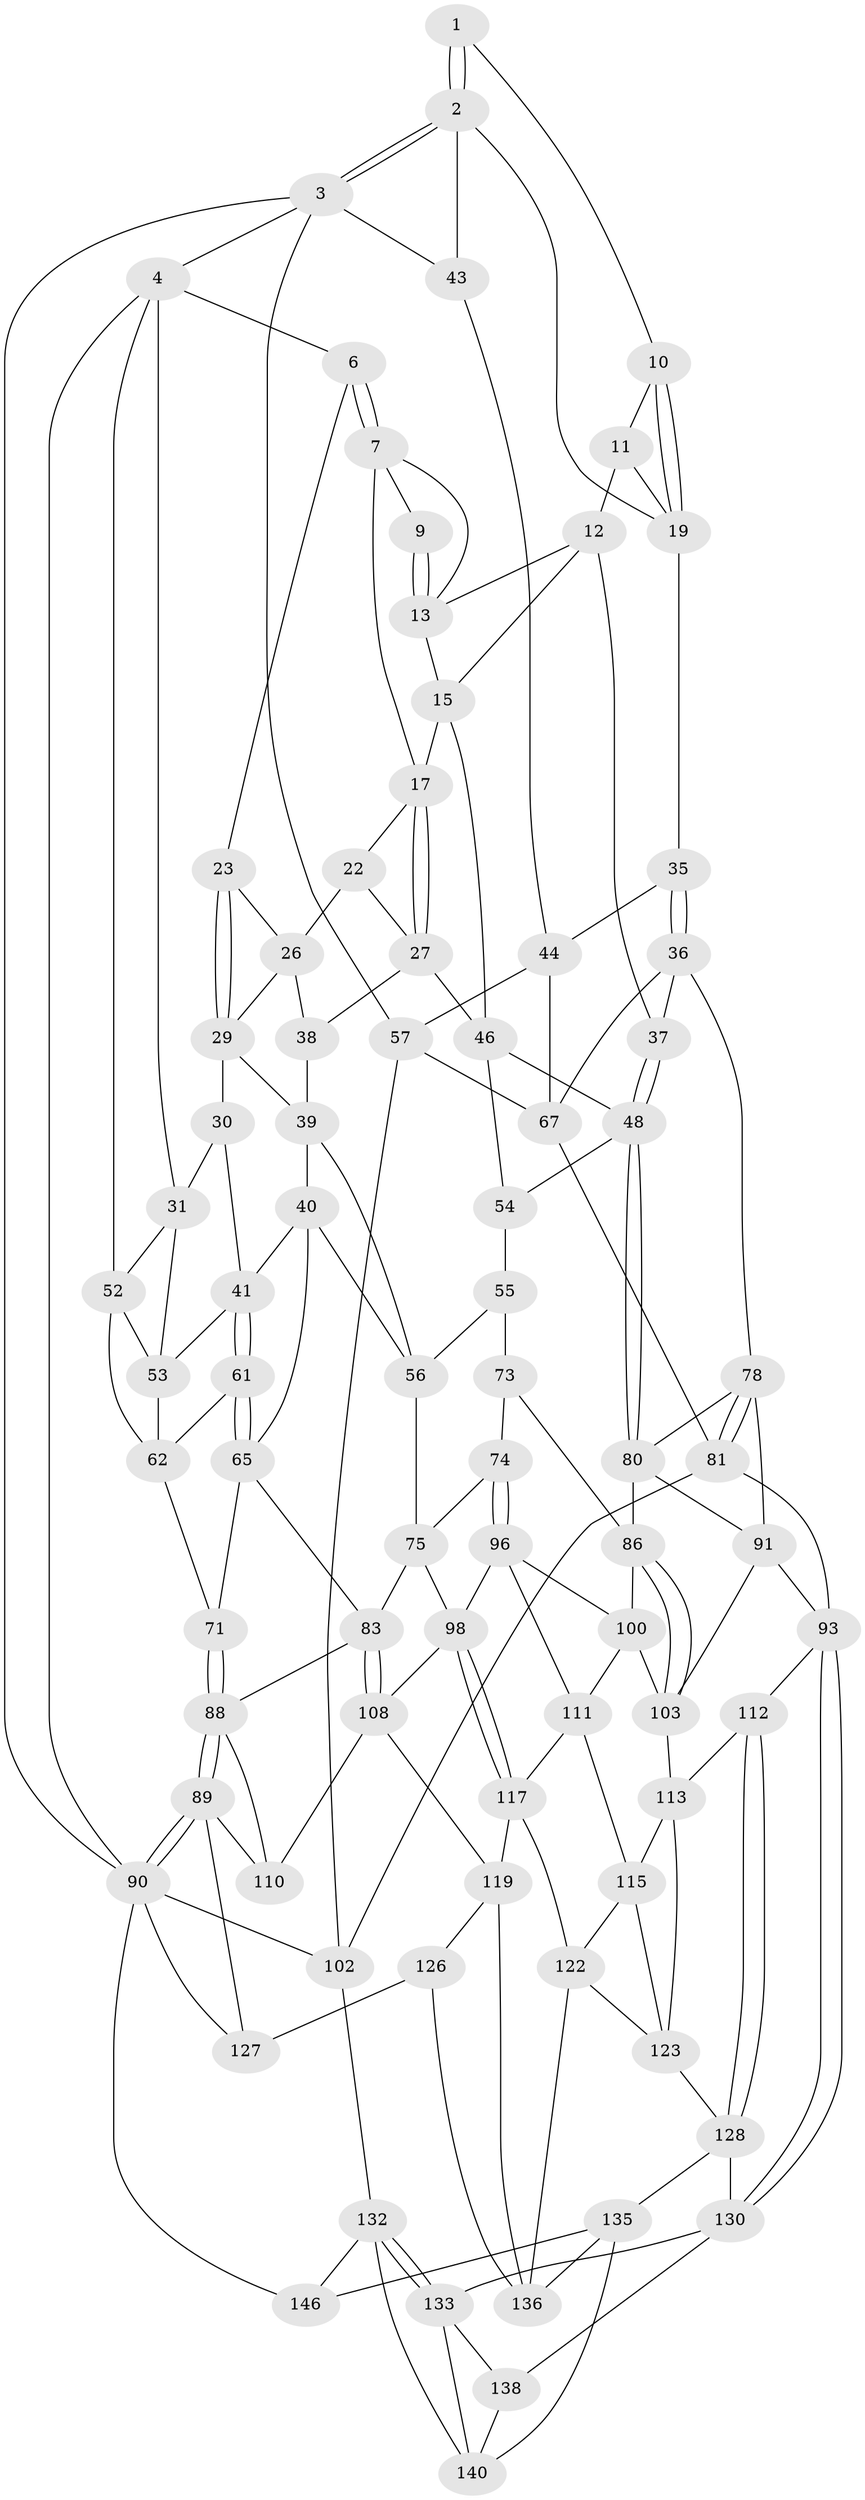 // original degree distribution, {3: 0.0273972602739726, 6: 0.2602739726027397, 5: 0.4657534246575342, 4: 0.2465753424657534}
// Generated by graph-tools (version 1.1) at 2025/11/02/27/25 16:11:52]
// undirected, 82 vertices, 176 edges
graph export_dot {
graph [start="1"]
  node [color=gray90,style=filled];
  1 [pos="+0.718869779871528+0"];
  2 [pos="+1+0",super="+21"];
  3 [pos="+1+0",super="+45"];
  4 [pos="+0+0",super="+5"];
  6 [pos="+0.10843178332350845+0"];
  7 [pos="+0.186534410410784+0",super="+8"];
  9 [pos="+0.5851548508982972+0"];
  10 [pos="+0.7993175789884817+0.0722959520850638"];
  11 [pos="+0.7011564110299343+0.13166401221654075"];
  12 [pos="+0.6558090712710779+0.1406855036995784",super="+34"];
  13 [pos="+0.6455241279337051+0.12901016507083554",super="+14"];
  15 [pos="+0.484154928391511+0.1517078882275755",super="+16"];
  17 [pos="+0.4351580190331801+0.14855350731475545",super="+18"];
  19 [pos="+0.7993851186888583+0.07236909405428446",super="+20"];
  22 [pos="+0.33463407483486685+0.15328178876518522",super="+25"];
  23 [pos="+0.16123590611481445+0",super="+24"];
  26 [pos="+0.286342209130613+0.19754930637166643",super="+32"];
  27 [pos="+0.3481880190985095+0.2416903359770462",super="+28"];
  29 [pos="+0.18988660390101078+0.16389869533149018",super="+33"];
  30 [pos="+0.1676531485030734+0.1853926882849025"];
  31 [pos="+0.07360374668534438+0.231444349458323",super="+51"];
  35 [pos="+0.7420413562381764+0.299043243164784"];
  36 [pos="+0.7200825986970055+0.3284282320484613",super="+68"];
  37 [pos="+0.6605726044719253+0.32915318686422623"];
  38 [pos="+0.2805188673128537+0.22394924698555105"];
  39 [pos="+0.19570751156375782+0.30048591974090005",super="+50"];
  40 [pos="+0.17012935099469112+0.3068977593002494",super="+64"];
  41 [pos="+0.12814558106668478+0.30613612615025454",super="+42"];
  43 [pos="+0.8798431348707777+0.14005301173907703"];
  44 [pos="+0.8744189469754718+0.20204142566112512",super="+58"];
  46 [pos="+0.4744102028501492+0.2886870231011661",super="+47"];
  48 [pos="+0.5779181800245902+0.3849372312424982",super="+49"];
  52 [pos="+0+0.24897004606664938",super="+60"];
  53 [pos="+0.08413275604408786+0.26613249436526687",super="+59"];
  54 [pos="+0.32997372400310615+0.34092540115691405",super="+66"];
  55 [pos="+0.303806379290802+0.3590760372392294",super="+72"];
  56 [pos="+0.28502897577053027+0.3658647387248122",super="+63"];
  57 [pos="+1+0.36783487753802047",super="+76"];
  61 [pos="+0.09078737314194078+0.37404052203724686"];
  62 [pos="+0.058690061519960125+0.36875789232503814",super="+69"];
  65 [pos="+0.1171893393644344+0.43382268942983365",super="+70"];
  67 [pos="+0.9255140367835824+0.37061218122030126",super="+77"];
  71 [pos="+0+0.5173537523226458"];
  73 [pos="+0.42313207525348845+0.47411070470029665"];
  74 [pos="+0.3132880290886714+0.5230724225910242"];
  75 [pos="+0.2702782048057879+0.5042179931640516",super="+82"];
  78 [pos="+0.7966283734685907+0.520800935926787",super="+79"];
  80 [pos="+0.5950043808206575+0.4662571644888689",super="+85"];
  81 [pos="+0.8359774347693297+0.5585721729893295",super="+92"];
  83 [pos="+0.09443998519370225+0.5735112915707388",super="+84"];
  86 [pos="+0.546859940211983+0.6047958526298647",super="+87"];
  88 [pos="+0+0.6777024391789851",super="+106"];
  89 [pos="+0+0.873599201210681",super="+125"];
  90 [pos="+0+1",super="+101"];
  91 [pos="+0.6902402634393575+0.5796852164450379",super="+95"];
  93 [pos="+0.8145886656464052+0.7398255442972684",super="+94"];
  96 [pos="+0.35804514930603065+0.6181015256988878",super="+97"];
  98 [pos="+0.24965407467708278+0.6879091014842951",super="+99"];
  100 [pos="+0.4070023547161662+0.603902784919397",super="+105"];
  102 [pos="+1+0.7424426302920702",super="+107"];
  103 [pos="+0.5540975692471553+0.6418434228255087",super="+104"];
  108 [pos="+0.14637160054348805+0.729524623525949",super="+109"];
  110 [pos="+0.11540622012005733+0.7675343079618777"];
  111 [pos="+0.39246566207706085+0.7009544519823718",super="+116"];
  112 [pos="+0.7913563252856854+0.7407567266164834"];
  113 [pos="+0.5663735484041308+0.7765060992261171",super="+114"];
  115 [pos="+0.3942649971635922+0.750485475898423",super="+121"];
  117 [pos="+0.30800583597041664+0.7702513746345009",super="+118"];
  119 [pos="+0.18863173714573508+0.8598945926815073",super="+120"];
  122 [pos="+0.3149361296488167+0.9267928601747475",super="+134"];
  123 [pos="+0.4482418820637653+0.8599777901185143",super="+124"];
  126 [pos="+0.09134842303578238+0.8698899174009269",super="+141"];
  127 [pos="+0.03806537628887102+0.8732167471307092",super="+142"];
  128 [pos="+0.6247992079235033+0.9071233781463584",super="+129"];
  130 [pos="+0.7846776360052877+0.8647886102243473",super="+131"];
  132 [pos="+0.8887639077699564+0.9798656338312486",super="+139"];
  133 [pos="+0.7864398817657033+0.8753418677017388",super="+137"];
  135 [pos="+0.5284087672361814+1",super="+145"];
  136 [pos="+0.3909012640481898+1",super="+143"];
  138 [pos="+0.7116767092985217+0.9423536689687347"];
  140 [pos="+0.7791729382385825+0.9483226322758587",super="+144"];
  146 [pos="+0.9592843937838204+1"];
  1 -- 2;
  1 -- 2;
  1 -- 10;
  2 -- 3;
  2 -- 3;
  2 -- 43;
  2 -- 19;
  3 -- 4;
  3 -- 90;
  3 -- 43;
  3 -- 57;
  4 -- 52;
  4 -- 90;
  4 -- 6;
  4 -- 31;
  6 -- 7;
  6 -- 7;
  6 -- 23;
  7 -- 9;
  7 -- 13;
  7 -- 17;
  9 -- 13;
  9 -- 13;
  10 -- 11;
  10 -- 19;
  10 -- 19;
  11 -- 12;
  11 -- 19;
  12 -- 13;
  12 -- 37;
  12 -- 15;
  13 -- 15;
  15 -- 17;
  15 -- 46;
  17 -- 27;
  17 -- 27;
  17 -- 22;
  19 -- 35;
  22 -- 26;
  22 -- 27;
  23 -- 29;
  23 -- 29;
  23 -- 26;
  26 -- 29;
  26 -- 38;
  27 -- 46;
  27 -- 38;
  29 -- 30;
  29 -- 39;
  30 -- 31;
  30 -- 41;
  31 -- 52;
  31 -- 53;
  35 -- 36;
  35 -- 36;
  35 -- 44;
  36 -- 37;
  36 -- 67;
  36 -- 78;
  37 -- 48;
  37 -- 48;
  38 -- 39;
  39 -- 40;
  39 -- 56;
  40 -- 41;
  40 -- 65;
  40 -- 56;
  41 -- 61;
  41 -- 61;
  41 -- 53;
  43 -- 44;
  44 -- 57;
  44 -- 67;
  46 -- 54;
  46 -- 48;
  48 -- 80;
  48 -- 80;
  48 -- 54;
  52 -- 53;
  52 -- 62;
  53 -- 62;
  54 -- 55 [weight=2];
  55 -- 56;
  55 -- 73;
  56 -- 75;
  57 -- 67;
  57 -- 102;
  61 -- 62;
  61 -- 65;
  61 -- 65;
  62 -- 71;
  65 -- 83;
  65 -- 71;
  67 -- 81;
  71 -- 88;
  71 -- 88;
  73 -- 74;
  73 -- 86;
  74 -- 75;
  74 -- 96;
  74 -- 96;
  75 -- 83;
  75 -- 98;
  78 -- 81;
  78 -- 81;
  78 -- 80;
  78 -- 91;
  80 -- 91;
  80 -- 86;
  81 -- 93;
  81 -- 102;
  83 -- 108;
  83 -- 108;
  83 -- 88;
  86 -- 103;
  86 -- 103;
  86 -- 100;
  88 -- 89;
  88 -- 89;
  88 -- 110;
  89 -- 90;
  89 -- 90;
  89 -- 110;
  89 -- 127;
  90 -- 127;
  90 -- 102;
  90 -- 146;
  91 -- 103;
  91 -- 93;
  93 -- 130;
  93 -- 130;
  93 -- 112;
  96 -- 100;
  96 -- 98;
  96 -- 111;
  98 -- 117;
  98 -- 117;
  98 -- 108;
  100 -- 111;
  100 -- 103;
  102 -- 132;
  103 -- 113;
  108 -- 110;
  108 -- 119;
  111 -- 115;
  111 -- 117;
  112 -- 113;
  112 -- 128;
  112 -- 128;
  113 -- 115;
  113 -- 123;
  115 -- 123;
  115 -- 122;
  117 -- 122;
  117 -- 119;
  119 -- 126;
  119 -- 136;
  122 -- 136;
  122 -- 123;
  123 -- 128;
  126 -- 127 [weight=2];
  126 -- 136;
  128 -- 130;
  128 -- 135;
  130 -- 133;
  130 -- 138;
  132 -- 133;
  132 -- 133;
  132 -- 140;
  132 -- 146;
  133 -- 138;
  133 -- 140;
  135 -- 136;
  135 -- 146;
  135 -- 140;
  138 -- 140;
}
